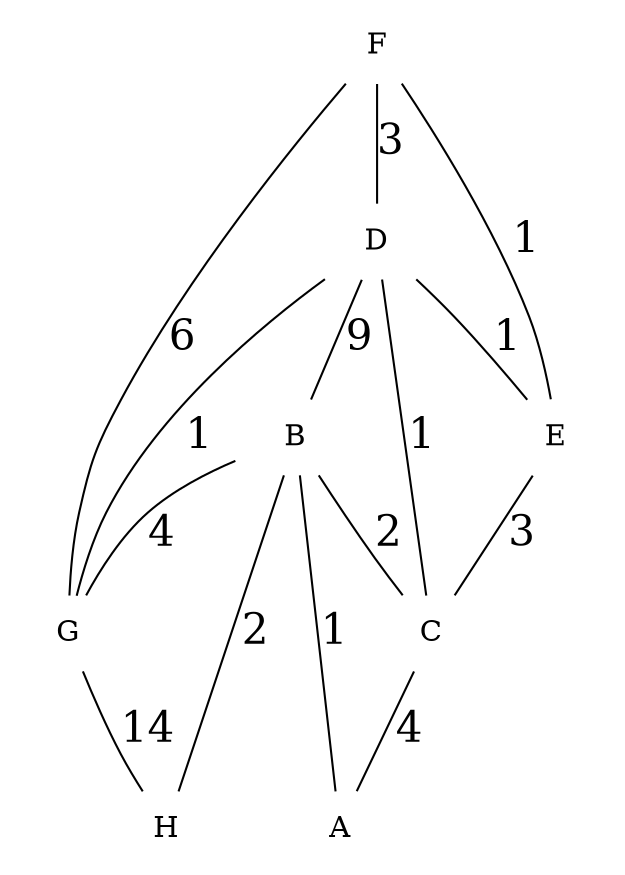 graph {
graph [scale="3"];
node [image="icon_router.png" shape="none" fixedsize="true" width="0.8"];
edge [fontsize="20pt" color="black"];


F[pos="1,2.5"];
G[pos="1.5,6"];
H[pos="4,8.5"];
B[pos="7,8"];
A[pos="10,5.5"];
C[pos="7,4"];
D[pos="4,4"];
E[pos="4.5,1"];

B--G [label="4"];
B--H [label="2"];
G--H [label="14"];
G--F [label="6"];
F--D [label="3"];
G--D [label="1"];
D--B [label="9"];
D--C [label="1"];
B--C [label="2"];
B--A [label="1"];
C--A [label="4"];
D--E [label="1"];
F--E [label="1"];
E--C [label="3"];

}
